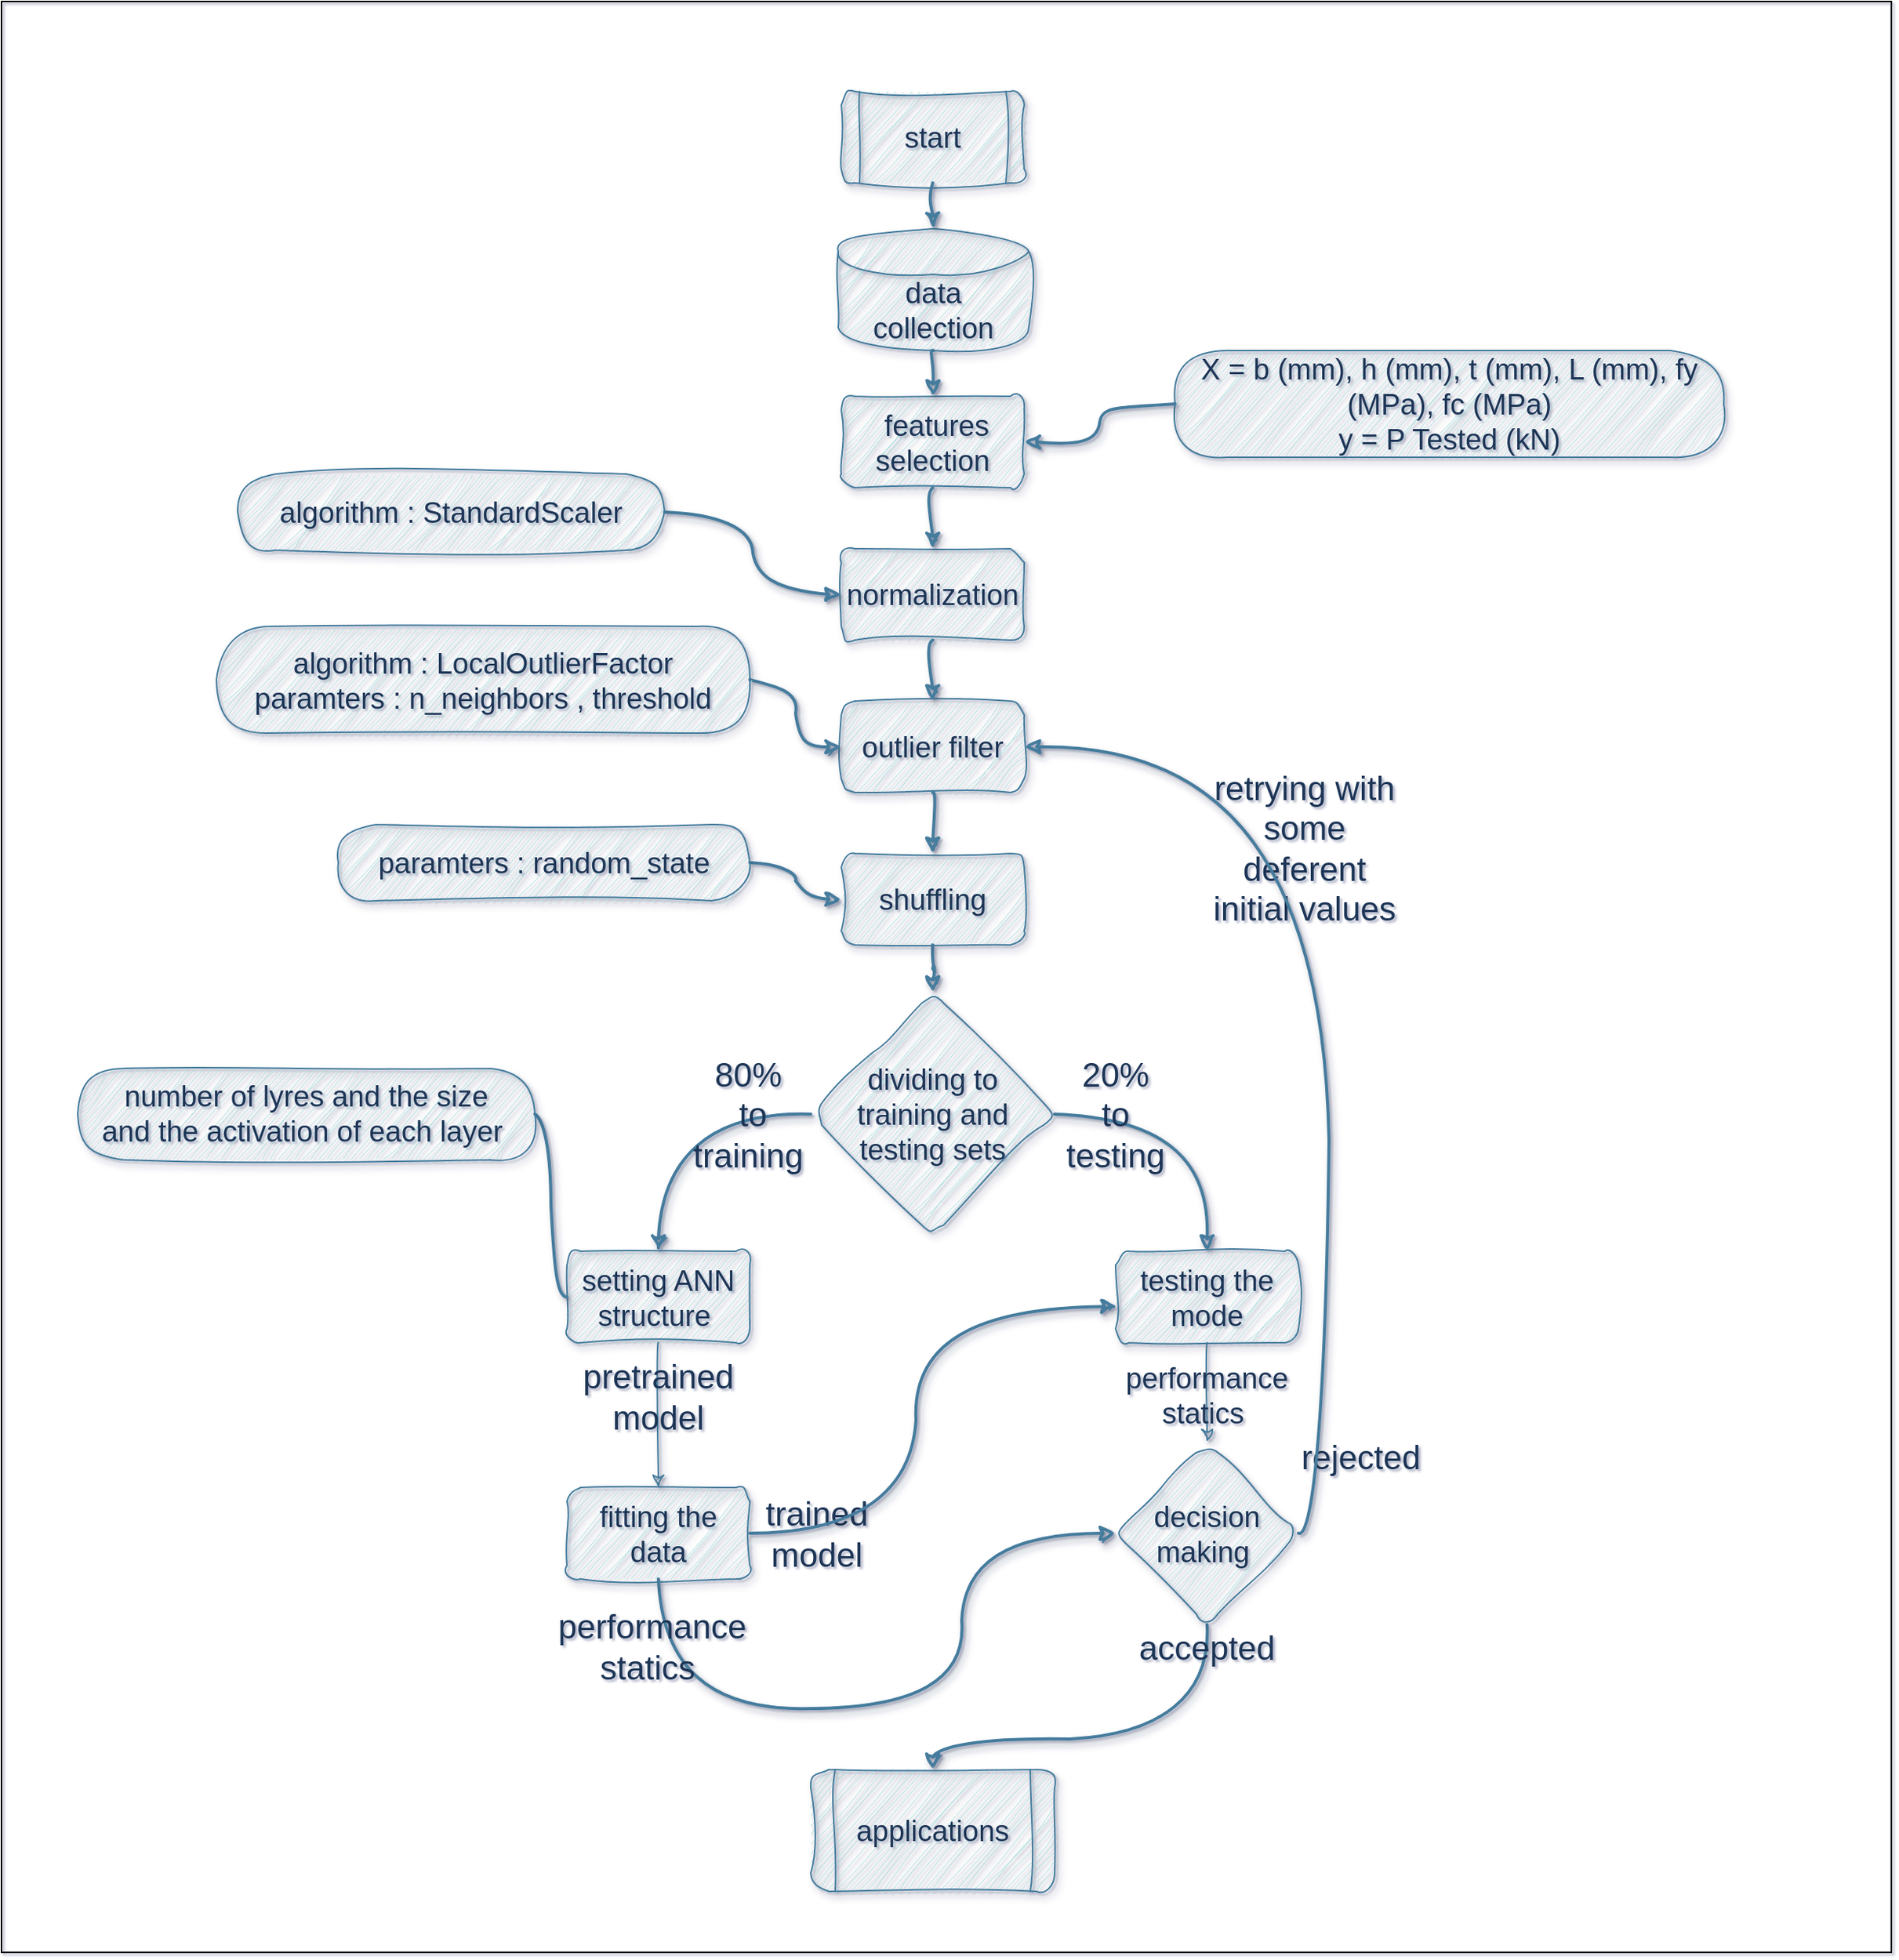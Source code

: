 <mxfile>
    <diagram id="C5RBs43oDa-KdzZeNtuy" name="Page-1">
        <mxGraphModel dx="1315" dy="939" grid="1" gridSize="10" guides="1" tooltips="1" connect="1" arrows="1" fold="1" page="1" pageScale="1" pageWidth="827" pageHeight="1169" background="#FFFFFF" math="0" shadow="1">
            <root>
                <object label="" id="WIyWlLk6GJQsqaUBKTNV-0">
                    <mxCell/>
                </object>
                <mxCell id="WIyWlLk6GJQsqaUBKTNV-1" parent="WIyWlLk6GJQsqaUBKTNV-0"/>
                <mxCell id="43" value="" style="rounded=0;whiteSpace=wrap;html=1;fillColor=none;" vertex="1" parent="WIyWlLk6GJQsqaUBKTNV-1">
                    <mxGeometry y="40" width="1240" height="1280" as="geometry"/>
                </mxCell>
                <mxCell id="g3-n2oAxiO13UJBlfTeH-4" value="outlier filter" style="rounded=1;strokeWidth=1;fontFamily=Helvetica;spacing=8;spacingTop=2;snapToPoint=1;fixDash=0;editable=1;movable=1;resizable=1;rotatable=1;deletable=1;locked=0;connectable=1;backgroundOutline=0;comic=0;shadow=1;fontSize=19;fontColor=#1D3557;labelBackgroundColor=none;labelBorderColor=none;fillColor=#A8DADC;strokeColor=#457B9D;metaEdit=0;align=center;sketch=1;curveFitting=1;jiggle=2;disableMultiStroke=1;disableMultiStrokeFill=1;whiteSpace=wrap;html=1;sketchStyle=rough;enumerate=0;" parent="WIyWlLk6GJQsqaUBKTNV-1" vertex="1">
                    <mxGeometry x="551" y="499" width="120" height="60" as="geometry"/>
                </mxCell>
                <mxCell id="26" value=" features selection" style="rounded=1;strokeWidth=1;fontFamily=Helvetica;spacing=8;spacingTop=2;snapToPoint=1;fixDash=0;editable=1;movable=1;resizable=1;rotatable=1;deletable=1;locked=0;connectable=1;backgroundOutline=0;comic=0;shadow=1;fontSize=19;fontColor=#1D3557;labelBackgroundColor=none;labelBorderColor=none;fillColor=#A8DADC;strokeColor=#457B9D;metaEdit=0;align=center;sketch=1;curveFitting=1;jiggle=2;disableMultiStroke=1;disableMultiStrokeFill=1;whiteSpace=wrap;html=1;sketchStyle=rough;enumerate=0;" vertex="1" parent="WIyWlLk6GJQsqaUBKTNV-1">
                    <mxGeometry x="551" y="299" width="120" height="60" as="geometry"/>
                </mxCell>
                <mxCell id="27" value="data collection" style="shape=cylinder3;boundedLbl=1;backgroundOutline=0;size=15;strokeWidth=1;fontFamily=Helvetica;spacing=8;spacingTop=2;snapToPoint=1;fixDash=0;editable=1;movable=1;resizable=1;rotatable=1;deletable=1;locked=0;connectable=1;comic=0;shadow=1;fontSize=19;fontColor=#1D3557;labelBackgroundColor=none;labelBorderColor=none;fillColor=#A8DADC;strokeColor=#457B9D;rounded=1;metaEdit=0;align=center;sketch=1;curveFitting=1;jiggle=2;disableMultiStroke=1;disableMultiStrokeFill=1;whiteSpace=wrap;html=1;sketchStyle=rough;enumerate=0;" vertex="1" parent="WIyWlLk6GJQsqaUBKTNV-1">
                    <mxGeometry x="549" y="189" width="125" height="80" as="geometry"/>
                </mxCell>
                <mxCell id="29" value="start" style="shape=process;backgroundOutline=0;strokeWidth=1;fontFamily=Helvetica;spacing=8;spacingTop=2;snapToPoint=1;fixDash=0;editable=1;movable=1;resizable=1;rotatable=1;deletable=1;locked=0;connectable=1;comic=0;shadow=1;fontSize=19;fontColor=#1D3557;labelBackgroundColor=none;labelBorderColor=none;fillColor=#A8DADC;strokeColor=#457B9D;rounded=1;metaEdit=0;align=center;sketch=1;curveFitting=1;jiggle=2;disableMultiStroke=1;disableMultiStrokeFill=1;whiteSpace=wrap;html=1;sketchStyle=rough;enumerate=0;" vertex="1" parent="WIyWlLk6GJQsqaUBKTNV-1">
                    <mxGeometry x="551" y="99" width="120" height="60" as="geometry"/>
                </mxCell>
                <mxCell id="32" value="X = b (mm), h (mm), t (mm), L (mm), fy (MPa), fc (MPa)&lt;br&gt;y = P Tested (kN)" style="whiteSpace=wrap;rounded=1;arcSize=50;align=center;verticalAlign=middle;strokeWidth=1;autosize=1;spacing=8;treeFolding=1;treeMoving=1;newEdgeStyle={&quot;edgeStyle&quot;:&quot;entityRelationEdgeStyle&quot;,&quot;startArrow&quot;:&quot;none&quot;,&quot;endArrow&quot;:&quot;none&quot;,&quot;segment&quot;:10,&quot;curved&quot;:1,&quot;sourcePerimeterSpacing&quot;:0,&quot;targetPerimeterSpacing&quot;:0};fontFamily=Helvetica;spacingTop=2;snapToPoint=1;fixDash=0;editable=1;movable=1;resizable=1;rotatable=1;deletable=1;locked=0;connectable=1;backgroundOutline=0;comic=0;shadow=1;fontSize=19;fontColor=#1D3557;labelBackgroundColor=none;labelBorderColor=none;fillColor=#A8DADC;strokeColor=#457B9D;metaEdit=0;sketch=1;curveFitting=1;jiggle=2;disableMultiStroke=1;disableMultiStrokeFill=1;html=1;sketchStyle=rough;enumerate=0;" vertex="1" parent="WIyWlLk6GJQsqaUBKTNV-1">
                    <mxGeometry x="770" y="269" width="360" height="70" as="geometry"/>
                </mxCell>
                <mxCell id="33" value="normalization" style="rounded=1;strokeWidth=1;fontFamily=Helvetica;spacing=8;spacingTop=2;snapToPoint=1;fixDash=0;editable=1;movable=1;resizable=1;rotatable=1;deletable=1;locked=0;connectable=1;backgroundOutline=0;comic=0;shadow=1;fontSize=19;fontColor=#1D3557;labelBackgroundColor=none;labelBorderColor=none;fillColor=#A8DADC;strokeColor=#457B9D;metaEdit=0;align=center;sketch=1;curveFitting=1;jiggle=2;disableMultiStroke=1;disableMultiStrokeFill=1;whiteSpace=wrap;html=1;sketchStyle=rough;enumerate=0;" vertex="1" parent="WIyWlLk6GJQsqaUBKTNV-1">
                    <mxGeometry x="551" y="399" width="120" height="60" as="geometry"/>
                </mxCell>
                <mxCell id="g3-n2oAxiO13UJBlfTeH-14" value="" style="edgeStyle=orthogonalEdgeStyle;rounded=1;orthogonalLoop=1;jettySize=auto;strokeWidth=2;fontFamily=Helvetica;spacing=8;spacingTop=2;snapToPoint=1;fixDash=0;editable=1;movable=1;resizable=1;rotatable=1;deletable=1;locked=0;connectable=1;backgroundOutline=0;comic=0;shadow=1;fontSize=19;fontColor=#1D3557;labelBackgroundColor=none;labelBorderColor=none;strokeColor=#457B9D;curved=1;metaEdit=0;align=center;sketch=1;curveFitting=1;jiggle=2;disableMultiStroke=1;disableMultiStrokeFill=1;html=1;sketchStyle=rough;enumerate=0;" parent="WIyWlLk6GJQsqaUBKTNV-1" source="g3-n2oAxiO13UJBlfTeH-5" target="g3-n2oAxiO13UJBlfTeH-10" edge="1">
                    <mxGeometry relative="1" as="geometry"/>
                </mxCell>
                <mxCell id="g3-n2oAxiO13UJBlfTeH-5" value="shuffling" style="rounded=1;strokeWidth=1;fontFamily=Helvetica;spacing=8;spacingTop=2;snapToPoint=1;fixDash=0;editable=1;movable=1;resizable=1;rotatable=1;deletable=1;locked=0;connectable=1;backgroundOutline=0;comic=0;shadow=1;fontSize=19;fontColor=#1D3557;labelBackgroundColor=none;labelBorderColor=none;fillColor=#A8DADC;strokeColor=#457B9D;metaEdit=0;align=center;sketch=1;curveFitting=1;jiggle=2;disableMultiStroke=1;disableMultiStrokeFill=1;whiteSpace=wrap;html=1;sketchStyle=rough;enumerate=0;" parent="WIyWlLk6GJQsqaUBKTNV-1" vertex="1">
                    <mxGeometry x="551" y="599" width="120" height="60" as="geometry"/>
                </mxCell>
                <mxCell id="g3-n2oAxiO13UJBlfTeH-8" value="" style="endArrow=classic;rounded=1;entryX=0.5;entryY=0;entryDx=0;entryDy=0;exitX=0.5;exitY=1;exitDx=0;exitDy=0;strokeWidth=2;fontFamily=Helvetica;spacing=8;spacingTop=2;snapToPoint=1;fixDash=0;editable=1;movable=1;resizable=1;rotatable=1;deletable=1;locked=0;connectable=1;backgroundOutline=0;comic=0;shadow=1;fontSize=19;fontColor=#1D3557;labelBackgroundColor=none;labelBorderColor=none;strokeColor=#457B9D;curved=1;metaEdit=0;align=center;sketch=1;curveFitting=1;jiggle=2;disableMultiStroke=1;disableMultiStrokeFill=1;html=1;sketchStyle=rough;enumerate=0;" parent="WIyWlLk6GJQsqaUBKTNV-1" source="g3-n2oAxiO13UJBlfTeH-4" target="g3-n2oAxiO13UJBlfTeH-5" edge="1">
                    <mxGeometry width="50" height="50" relative="1" as="geometry">
                        <mxPoint x="620" y="531" as="sourcePoint"/>
                        <mxPoint x="620" y="571" as="targetPoint"/>
                    </mxGeometry>
                </mxCell>
                <mxCell id="g3-n2oAxiO13UJBlfTeH-21" value="" style="edgeStyle=orthogonalEdgeStyle;rounded=1;orthogonalLoop=1;jettySize=auto;entryX=0.5;entryY=0;entryDx=0;entryDy=0;strokeWidth=2;fontFamily=Helvetica;spacing=8;spacingTop=2;snapToPoint=1;fixDash=0;editable=1;movable=1;resizable=1;rotatable=1;deletable=1;locked=0;connectable=1;backgroundOutline=0;comic=0;shadow=1;fontSize=19;fontColor=#1D3557;labelBackgroundColor=none;labelBorderColor=none;strokeColor=#457B9D;curved=1;metaEdit=0;align=center;sketch=1;curveFitting=1;jiggle=2;disableMultiStroke=1;disableMultiStrokeFill=1;html=1;sketchStyle=rough;enumerate=0;" parent="WIyWlLk6GJQsqaUBKTNV-1" source="g3-n2oAxiO13UJBlfTeH-10" target="g3-n2oAxiO13UJBlfTeH-15" edge="1">
                    <mxGeometry relative="1" as="geometry"/>
                </mxCell>
                <mxCell id="g3-n2oAxiO13UJBlfTeH-30" value="" style="edgeStyle=orthogonalEdgeStyle;rounded=1;orthogonalLoop=1;jettySize=auto;entryX=0.5;entryY=0;entryDx=0;entryDy=0;strokeWidth=2;fontFamily=Helvetica;spacing=8;spacingTop=2;snapToPoint=1;fixDash=0;editable=1;movable=1;resizable=1;rotatable=1;deletable=1;locked=0;connectable=1;backgroundOutline=0;comic=0;shadow=1;fontSize=19;fontColor=#1D3557;labelBackgroundColor=none;labelBorderColor=none;strokeColor=#457B9D;curved=1;metaEdit=0;align=center;sketch=1;curveFitting=1;jiggle=2;disableMultiStroke=1;disableMultiStrokeFill=1;html=1;sketchStyle=rough;enumerate=0;" parent="WIyWlLk6GJQsqaUBKTNV-1" source="g3-n2oAxiO13UJBlfTeH-10" target="g3-n2oAxiO13UJBlfTeH-17" edge="1">
                    <mxGeometry relative="1" as="geometry"/>
                </mxCell>
                <mxCell id="g3-n2oAxiO13UJBlfTeH-10" value="dividing to &lt;br&gt;training and testing sets" style="rhombus;strokeWidth=1;fontFamily=Helvetica;spacing=8;spacingTop=2;snapToPoint=1;fixDash=0;editable=1;movable=1;resizable=1;rotatable=1;deletable=1;locked=0;connectable=1;backgroundOutline=0;comic=0;shadow=1;fontSize=19;fontColor=#1D3557;labelBackgroundColor=none;labelBorderColor=none;fillColor=#A8DADC;strokeColor=#457B9D;rounded=1;metaEdit=0;align=center;sketch=1;curveFitting=1;jiggle=2;disableMultiStroke=1;disableMultiStrokeFill=1;whiteSpace=wrap;html=1;sketchStyle=rough;enumerate=0;" parent="WIyWlLk6GJQsqaUBKTNV-1" vertex="1">
                    <mxGeometry x="531" y="690" width="160" height="160" as="geometry"/>
                </mxCell>
                <mxCell id="g3-n2oAxiO13UJBlfTeH-11" value="20% to testing" style="text;align=center;verticalAlign=middle;rounded=1;strokeWidth=1;fontFamily=Helvetica;spacing=8;spacingTop=2;snapToPoint=1;fixDash=0;editable=1;movable=1;resizable=1;rotatable=1;deletable=1;locked=0;connectable=1;backgroundOutline=0;comic=0;shadow=1;fontSize=22;fontColor=#1D3557;labelBackgroundColor=none;labelBorderColor=none;metaEdit=0;sketch=1;curveFitting=1;jiggle=2;disableMultiStroke=1;disableMultiStrokeFill=1;whiteSpace=wrap;html=1;sketchStyle=rough;enumerate=0;" parent="WIyWlLk6GJQsqaUBKTNV-1" vertex="1">
                    <mxGeometry x="701" y="755" width="60" height="30" as="geometry"/>
                </mxCell>
                <mxCell id="g3-n2oAxiO13UJBlfTeH-22" value="" style="edgeStyle=orthogonalEdgeStyle;rounded=1;orthogonalLoop=1;jettySize=auto;entryX=0.5;entryY=0;entryDx=0;entryDy=0;strokeWidth=1;fontFamily=Helvetica;spacing=8;spacingTop=2;snapToPoint=1;fixDash=0;editable=1;movable=1;resizable=1;rotatable=1;deletable=1;locked=0;connectable=1;backgroundOutline=0;comic=0;shadow=1;fontSize=19;fontColor=#1D3557;labelBackgroundColor=none;labelBorderColor=none;strokeColor=#457B9D;curved=1;metaEdit=0;align=center;sketch=1;curveFitting=1;jiggle=2;disableMultiStroke=1;disableMultiStrokeFill=1;html=1;sketchStyle=rough;enumerate=0;" parent="WIyWlLk6GJQsqaUBKTNV-1" source="g3-n2oAxiO13UJBlfTeH-15" target="g3-n2oAxiO13UJBlfTeH-16" edge="1">
                    <mxGeometry relative="1" as="geometry"/>
                </mxCell>
                <mxCell id="g3-n2oAxiO13UJBlfTeH-15" value="setting ANN structure " style="rounded=1;strokeWidth=1;fontFamily=Helvetica;spacing=8;spacingTop=2;snapToPoint=1;fixDash=0;editable=1;movable=1;resizable=1;rotatable=1;deletable=1;locked=0;connectable=1;backgroundOutline=0;comic=0;shadow=1;fontSize=19;fontColor=#1D3557;labelBackgroundColor=none;labelBorderColor=none;fillColor=#A8DADC;strokeColor=#457B9D;metaEdit=0;align=center;sketch=1;curveFitting=1;jiggle=2;disableMultiStroke=1;disableMultiStrokeFill=1;whiteSpace=wrap;html=1;sketchStyle=rough;enumerate=0;" parent="WIyWlLk6GJQsqaUBKTNV-1" vertex="1">
                    <mxGeometry x="371" y="860" width="120" height="60" as="geometry"/>
                </mxCell>
                <mxCell id="K5SKpRPEYrI_HWHOqMPw-5" value="" style="edgeStyle=orthogonalEdgeStyle;rounded=1;orthogonalLoop=1;jettySize=auto;strokeWidth=2;fontSize=19;fontColor=#1D3557;labelBackgroundColor=none;labelBorderColor=none;strokeColor=#457B9D;curved=1;snapToPoint=1;metaEdit=0;align=center;fontFamily=Helvetica;fixDash=0;sketch=1;curveFitting=1;jiggle=2;shadow=1;disableMultiStroke=1;disableMultiStrokeFill=1;html=1;sketchStyle=rough;enumerate=0;" parent="WIyWlLk6GJQsqaUBKTNV-1" source="g3-n2oAxiO13UJBlfTeH-16" target="g3-n2oAxiO13UJBlfTeH-20" edge="1">
                    <mxGeometry relative="1" as="geometry">
                        <Array as="points">
                            <mxPoint x="431" y="1160"/>
                            <mxPoint x="630" y="1160"/>
                            <mxPoint x="630" y="1045"/>
                        </Array>
                    </mxGeometry>
                </mxCell>
                <mxCell id="g3-n2oAxiO13UJBlfTeH-16" value="fitting the data" style="rounded=1;strokeWidth=1;fontFamily=Helvetica;spacing=8;spacingTop=2;snapToPoint=1;fixDash=0;editable=1;movable=1;resizable=1;rotatable=1;deletable=1;locked=0;connectable=1;backgroundOutline=0;comic=0;shadow=1;fontSize=19;fontColor=#1D3557;labelBackgroundColor=none;labelBorderColor=none;fillColor=#A8DADC;strokeColor=#457B9D;metaEdit=0;align=center;sketch=1;curveFitting=1;jiggle=2;disableMultiStroke=1;disableMultiStrokeFill=1;whiteSpace=wrap;html=1;sketchStyle=rough;enumerate=0;" parent="WIyWlLk6GJQsqaUBKTNV-1" vertex="1">
                    <mxGeometry x="371" y="1015" width="120" height="60" as="geometry"/>
                </mxCell>
                <mxCell id="g3-n2oAxiO13UJBlfTeH-31" value="" style="edgeStyle=orthogonalEdgeStyle;rounded=1;orthogonalLoop=1;jettySize=auto;strokeWidth=1;fontFamily=Helvetica;spacing=8;spacingTop=2;snapToPoint=1;fixDash=0;editable=1;movable=1;resizable=1;rotatable=1;deletable=1;locked=0;connectable=1;backgroundOutline=0;comic=0;shadow=1;fontSize=19;fontColor=#1D3557;labelBackgroundColor=none;labelBorderColor=none;strokeColor=#457B9D;curved=1;metaEdit=0;align=center;sketch=1;curveFitting=1;jiggle=2;disableMultiStroke=1;disableMultiStrokeFill=1;html=1;sketchStyle=rough;enumerate=0;" parent="WIyWlLk6GJQsqaUBKTNV-1" source="g3-n2oAxiO13UJBlfTeH-17" target="g3-n2oAxiO13UJBlfTeH-20" edge="1">
                    <mxGeometry relative="1" as="geometry"/>
                </mxCell>
                <mxCell id="g3-n2oAxiO13UJBlfTeH-17" value="testing the mode" style="rounded=1;strokeWidth=1;fontFamily=Helvetica;spacing=8;spacingTop=2;snapToPoint=1;fixDash=0;editable=1;movable=1;resizable=1;rotatable=1;deletable=1;locked=0;connectable=1;backgroundOutline=0;comic=0;shadow=1;fontSize=19;fontColor=#1D3557;labelBackgroundColor=none;labelBorderColor=none;fillColor=#A8DADC;strokeColor=#457B9D;metaEdit=0;align=center;sketch=1;curveFitting=1;jiggle=2;disableMultiStroke=1;disableMultiStrokeFill=1;whiteSpace=wrap;html=1;sketchStyle=rough;enumerate=0;" parent="WIyWlLk6GJQsqaUBKTNV-1" vertex="1">
                    <mxGeometry x="731" y="860" width="120" height="60" as="geometry"/>
                </mxCell>
                <mxCell id="K5SKpRPEYrI_HWHOqMPw-0" value="" style="edgeStyle=orthogonalEdgeStyle;rounded=1;orthogonalLoop=1;jettySize=auto;strokeWidth=2;fontSize=19;fontColor=#1D3557;labelBackgroundColor=none;labelBorderColor=none;strokeColor=#457B9D;curved=1;snapToPoint=1;metaEdit=0;align=center;fontFamily=Helvetica;fixDash=0;sketch=1;curveFitting=1;jiggle=2;shadow=1;disableMultiStroke=1;disableMultiStrokeFill=1;html=1;sketchStyle=rough;enumerate=0;" parent="WIyWlLk6GJQsqaUBKTNV-1" source="g3-n2oAxiO13UJBlfTeH-20" target="g3-n2oAxiO13UJBlfTeH-48" edge="1">
                    <mxGeometry relative="1" as="geometry">
                        <Array as="points">
                            <mxPoint x="791" y="1180"/>
                            <mxPoint x="611" y="1180"/>
                        </Array>
                    </mxGeometry>
                </mxCell>
                <mxCell id="g3-n2oAxiO13UJBlfTeH-20" value="decision making " style="rhombus;strokeWidth=1;fontFamily=Helvetica;spacing=8;spacingTop=2;snapToPoint=1;fixDash=0;editable=1;movable=1;resizable=1;rotatable=1;deletable=1;locked=0;connectable=1;backgroundOutline=0;comic=0;shadow=1;fontSize=19;fontColor=#1D3557;labelBackgroundColor=none;labelBorderColor=none;fillColor=#A8DADC;strokeColor=#457B9D;rounded=1;metaEdit=0;align=center;sketch=1;curveFitting=1;jiggle=2;disableMultiStroke=1;disableMultiStrokeFill=1;whiteSpace=wrap;html=1;sketchStyle=rough;enumerate=0;" parent="WIyWlLk6GJQsqaUBKTNV-1" vertex="1">
                    <mxGeometry x="731" y="985" width="120" height="120" as="geometry"/>
                </mxCell>
                <mxCell id="g3-n2oAxiO13UJBlfTeH-25" value="trained&lt;br&gt;model" style="text;align=center;verticalAlign=middle;rounded=1;strokeWidth=1;fontFamily=Helvetica;spacing=8;spacingTop=2;snapToPoint=1;fixDash=0;editable=1;movable=1;resizable=1;rotatable=1;deletable=1;locked=0;connectable=1;backgroundOutline=0;comic=0;shadow=1;fontSize=22;fontColor=#1D3557;labelBackgroundColor=none;labelBorderColor=none;metaEdit=0;sketch=1;curveFitting=1;jiggle=2;disableMultiStroke=1;disableMultiStrokeFill=1;whiteSpace=wrap;html=1;sketchStyle=rough;enumerate=0;" parent="WIyWlLk6GJQsqaUBKTNV-1" vertex="1">
                    <mxGeometry x="500" y="1030" width="70" height="30" as="geometry"/>
                </mxCell>
                <mxCell id="g3-n2oAxiO13UJBlfTeH-34" value="pretrained model" style="text;align=center;verticalAlign=middle;rounded=1;strokeWidth=1;fontFamily=Helvetica;spacing=8;spacingTop=2;snapToPoint=1;fixDash=0;editable=1;movable=1;resizable=1;rotatable=1;deletable=1;locked=0;connectable=1;backgroundOutline=0;comic=0;shadow=1;fontSize=22;fontColor=#1D3557;labelBackgroundColor=none;labelBorderColor=none;metaEdit=0;sketch=1;curveFitting=1;jiggle=2;disableMultiStroke=1;disableMultiStrokeFill=1;whiteSpace=wrap;html=1;sketchStyle=rough;enumerate=0;" parent="WIyWlLk6GJQsqaUBKTNV-1" vertex="1">
                    <mxGeometry x="381" y="940" width="100" height="30" as="geometry"/>
                </mxCell>
                <mxCell id="g3-n2oAxiO13UJBlfTeH-38" value="rejected" style="text;align=center;verticalAlign=middle;rounded=1;strokeWidth=1;fontFamily=Helvetica;spacing=8;spacingTop=2;snapToPoint=1;fixDash=0;editable=1;movable=1;resizable=1;rotatable=1;deletable=1;locked=0;connectable=1;backgroundOutline=0;comic=0;shadow=1;fontSize=22;fontColor=#1D3557;labelBackgroundColor=none;labelBorderColor=none;metaEdit=0;sketch=1;curveFitting=1;jiggle=2;disableMultiStroke=1;disableMultiStrokeFill=1;whiteSpace=wrap;html=1;sketchStyle=rough;enumerate=0;" parent="WIyWlLk6GJQsqaUBKTNV-1" vertex="1">
                    <mxGeometry x="862" y="980" width="60" height="30" as="geometry"/>
                </mxCell>
                <mxCell id="g3-n2oAxiO13UJBlfTeH-43" value="retrying with some deferent initial values" style="text;align=center;verticalAlign=middle;rounded=1;strokeWidth=1;fontFamily=Helvetica;spacing=8;spacingTop=2;snapToPoint=1;fixDash=0;editable=1;movable=1;resizable=1;rotatable=1;deletable=1;locked=0;connectable=1;backgroundOutline=0;comic=0;shadow=1;fontSize=22;fontColor=#1D3557;labelBackgroundColor=none;labelBorderColor=none;metaEdit=0;sketch=1;curveFitting=1;jiggle=2;disableMultiStroke=1;disableMultiStrokeFill=1;whiteSpace=wrap;html=1;sketchStyle=rough;enumerate=0;" parent="WIyWlLk6GJQsqaUBKTNV-1" vertex="1">
                    <mxGeometry x="780" y="580" width="150" height="30" as="geometry"/>
                </mxCell>
                <mxCell id="g3-n2oAxiO13UJBlfTeH-48" value="applications" style="shape=process;backgroundOutline=0;strokeWidth=1;fontFamily=Helvetica;spacing=8;spacingTop=2;snapToPoint=1;fixDash=0;editable=1;movable=1;resizable=1;rotatable=1;deletable=1;locked=0;connectable=1;comic=0;shadow=1;fontSize=19;fontColor=#1D3557;labelBackgroundColor=none;labelBorderColor=none;fillColor=#A8DADC;strokeColor=#457B9D;rounded=1;metaEdit=0;align=center;sketch=1;curveFitting=1;jiggle=2;disableMultiStroke=1;disableMultiStrokeFill=1;whiteSpace=wrap;html=1;sketchStyle=rough;enumerate=0;" parent="WIyWlLk6GJQsqaUBKTNV-1" vertex="1">
                    <mxGeometry x="531" y="1200" width="160" height="80" as="geometry"/>
                </mxCell>
                <mxCell id="g3-n2oAxiO13UJBlfTeH-50" value="accepted" style="text;align=center;verticalAlign=middle;rounded=1;strokeWidth=1;fontFamily=Helvetica;spacing=8;spacingTop=2;snapToPoint=1;fixDash=0;editable=1;movable=1;resizable=1;rotatable=1;deletable=1;locked=0;connectable=1;backgroundOutline=0;comic=0;shadow=1;fontSize=22;fontColor=#1D3557;labelBackgroundColor=none;labelBorderColor=none;metaEdit=0;sketch=1;curveFitting=1;jiggle=2;disableMultiStroke=1;disableMultiStrokeFill=1;whiteSpace=wrap;html=1;sketchStyle=rough;enumerate=0;" parent="WIyWlLk6GJQsqaUBKTNV-1" vertex="1">
                    <mxGeometry x="761" y="1105" width="60" height="30" as="geometry"/>
                </mxCell>
                <mxCell id="39" value="" style="edgeStyle=orthogonalEdgeStyle;rounded=1;orthogonalLoop=1;jettySize=auto;entryX=0;entryY=0.5;entryDx=0;entryDy=0;strokeWidth=2;fontFamily=Helvetica;spacing=8;spacingTop=2;snapToPoint=1;fixDash=0;editable=1;movable=1;resizable=1;rotatable=1;deletable=1;locked=0;connectable=1;backgroundOutline=0;comic=0;shadow=1;fontSize=19;fontColor=#1D3557;labelBackgroundColor=none;labelBorderColor=none;strokeColor=#457B9D;curved=1;metaEdit=0;align=center;sketch=1;curveFitting=1;jiggle=2;disableMultiStroke=1;disableMultiStrokeFill=1;html=1;sketchStyle=rough;enumerate=0;" edge="1" parent="WIyWlLk6GJQsqaUBKTNV-1" source="g3-n2oAxiO13UJBlfTeH-53" target="g3-n2oAxiO13UJBlfTeH-4">
                    <mxGeometry relative="1" as="geometry"/>
                </mxCell>
                <mxCell id="g3-n2oAxiO13UJBlfTeH-53" value="&#9;algorithm :&amp;nbsp;LocalOutlierFactor&lt;br&gt;&#9;paramters :&amp;nbsp;n_neighbors ,&amp;nbsp;threshold" style="whiteSpace=wrap;rounded=1;arcSize=50;align=center;verticalAlign=middle;strokeWidth=1;autosize=1;spacing=8;treeFolding=1;treeMoving=1;newEdgeStyle={&quot;edgeStyle&quot;:&quot;entityRelationEdgeStyle&quot;,&quot;startArrow&quot;:&quot;none&quot;,&quot;endArrow&quot;:&quot;none&quot;,&quot;segment&quot;:10,&quot;curved&quot;:1,&quot;sourcePerimeterSpacing&quot;:0,&quot;targetPerimeterSpacing&quot;:0};fontFamily=Helvetica;spacingTop=2;snapToPoint=1;fixDash=0;editable=1;movable=1;resizable=1;rotatable=1;deletable=1;locked=0;connectable=1;backgroundOutline=0;comic=0;shadow=1;fontSize=19;fontColor=#1D3557;labelBackgroundColor=none;labelBorderColor=none;fillColor=#A8DADC;strokeColor=#457B9D;metaEdit=0;sketch=1;curveFitting=1;jiggle=2;disableMultiStroke=1;disableMultiStrokeFill=1;html=1;sketchStyle=rough;enumerate=0;" parent="WIyWlLk6GJQsqaUBKTNV-1" vertex="1">
                    <mxGeometry x="141" y="450" width="350" height="70" as="geometry"/>
                </mxCell>
                <mxCell id="g3-n2oAxiO13UJBlfTeH-56" value="" style="edgeStyle=orthogonalEdgeStyle;rounded=1;orthogonalLoop=1;jettySize=auto;entryX=0;entryY=0.5;entryDx=0;entryDy=0;strokeWidth=2;fontFamily=Helvetica;spacing=8;spacingTop=2;snapToPoint=1;fixDash=0;editable=1;movable=1;resizable=1;rotatable=1;deletable=1;locked=0;connectable=1;backgroundOutline=0;comic=0;shadow=1;fontSize=19;fontColor=#1D3557;labelBackgroundColor=none;labelBorderColor=none;strokeColor=#457B9D;curved=1;metaEdit=0;align=center;sketch=1;curveFitting=1;jiggle=2;disableMultiStroke=1;disableMultiStrokeFill=1;html=1;sketchStyle=rough;enumerate=0;" parent="WIyWlLk6GJQsqaUBKTNV-1" source="g3-n2oAxiO13UJBlfTeH-55" target="g3-n2oAxiO13UJBlfTeH-5" edge="1">
                    <mxGeometry relative="1" as="geometry">
                        <mxPoint x="491" y="564" as="sourcePoint"/>
                    </mxGeometry>
                </mxCell>
                <mxCell id="g3-n2oAxiO13UJBlfTeH-55" value="paramters : random_state" style="whiteSpace=wrap;rounded=1;arcSize=50;align=center;verticalAlign=middle;strokeWidth=1;autosize=1;spacing=8;treeFolding=1;treeMoving=1;newEdgeStyle={&quot;edgeStyle&quot;:&quot;entityRelationEdgeStyle&quot;,&quot;startArrow&quot;:&quot;none&quot;,&quot;endArrow&quot;:&quot;none&quot;,&quot;segment&quot;:10,&quot;curved&quot;:1,&quot;sourcePerimeterSpacing&quot;:0,&quot;targetPerimeterSpacing&quot;:0};fontFamily=Helvetica;spacingTop=2;snapToPoint=1;fixDash=0;editable=1;movable=1;resizable=1;rotatable=1;deletable=1;locked=0;connectable=1;backgroundOutline=0;comic=0;shadow=1;fontSize=19;fontColor=#1D3557;labelBackgroundColor=none;labelBorderColor=none;fillColor=#A8DADC;strokeColor=#457B9D;metaEdit=0;sketch=1;curveFitting=1;jiggle=2;disableMultiStroke=1;disableMultiStrokeFill=1;html=1;sketchStyle=rough;enumerate=0;" parent="WIyWlLk6GJQsqaUBKTNV-1" vertex="1">
                    <mxGeometry x="221" y="580" width="270" height="50" as="geometry"/>
                </mxCell>
                <mxCell id="g3-n2oAxiO13UJBlfTeH-63" value="" style="edgeStyle=entityRelationEdgeStyle;rounded=1;orthogonalLoop=1;jettySize=auto;startArrow=none;endArrow=none;segment=10;curved=1;sourcePerimeterSpacing=0;targetPerimeterSpacing=0;entryX=0;entryY=0.5;entryDx=0;entryDy=0;strokeWidth=2;snapToPoint=1;fixDash=0;editable=1;movable=1;resizable=1;rotatable=1;deletable=1;locked=0;connectable=1;backgroundOutline=0;comic=0;shadow=1;fontSize=19;fontColor=#1D3557;labelBackgroundColor=none;labelBorderColor=none;strokeColor=#457B9D;metaEdit=0;align=center;fontFamily=Helvetica;sketch=1;curveFitting=1;jiggle=2;disableMultiStroke=1;disableMultiStrokeFill=1;html=1;sketchStyle=rough;enumerate=0;" parent="WIyWlLk6GJQsqaUBKTNV-1" source="g3-n2oAxiO13UJBlfTeH-59" target="g3-n2oAxiO13UJBlfTeH-15" edge="1">
                    <mxGeometry relative="1" as="geometry"/>
                </mxCell>
                <mxCell id="g3-n2oAxiO13UJBlfTeH-59" value="number of lyres and the size &lt;br&gt;and the activation of each layer&amp;nbsp;" style="whiteSpace=wrap;rounded=1;arcSize=50;align=center;verticalAlign=middle;strokeWidth=1;autosize=1;spacing=4;treeFolding=1;treeMoving=1;newEdgeStyle={&quot;edgeStyle&quot;:&quot;entityRelationEdgeStyle&quot;,&quot;startArrow&quot;:&quot;none&quot;,&quot;endArrow&quot;:&quot;none&quot;,&quot;segment&quot;:10,&quot;curved&quot;:1,&quot;sourcePerimeterSpacing&quot;:0,&quot;targetPerimeterSpacing&quot;:0};snapToPoint=1;fixDash=0;editable=1;movable=1;resizable=1;rotatable=1;deletable=1;locked=0;connectable=1;backgroundOutline=0;comic=0;shadow=1;fontSize=19;fontColor=#1D3557;labelBackgroundColor=none;labelBorderColor=none;fillColor=#A8DADC;strokeColor=#457B9D;metaEdit=0;fontFamily=Helvetica;sketch=1;curveFitting=1;jiggle=2;disableMultiStroke=1;disableMultiStrokeFill=1;html=1;sketchStyle=rough;enumerate=0;" parent="WIyWlLk6GJQsqaUBKTNV-1" vertex="1">
                    <mxGeometry x="50" y="740" width="300" height="60" as="geometry"/>
                </mxCell>
                <mxCell id="g3-n2oAxiO13UJBlfTeH-69" value="" style="edgeStyle=orthogonalEdgeStyle;rounded=1;orthogonalLoop=1;jettySize=auto;entryX=0.008;entryY=0.604;entryDx=0;entryDy=0;entryPerimeter=0;strokeWidth=2;fontSize=19;fontColor=#1D3557;labelBackgroundColor=none;labelBorderColor=none;strokeColor=#457B9D;curved=1;snapToPoint=1;metaEdit=0;align=center;fontFamily=Helvetica;fixDash=0;sketch=1;curveFitting=1;jiggle=2;shadow=1;disableMultiStroke=1;disableMultiStrokeFill=1;html=1;sketchStyle=rough;enumerate=0;" parent="WIyWlLk6GJQsqaUBKTNV-1" source="g3-n2oAxiO13UJBlfTeH-16" target="g3-n2oAxiO13UJBlfTeH-17" edge="1">
                    <mxGeometry relative="1" as="geometry">
                        <Array as="points">
                            <mxPoint x="600" y="1045"/>
                            <mxPoint x="600" y="896"/>
                        </Array>
                    </mxGeometry>
                </mxCell>
                <mxCell id="2" value="performance statics " style="text;strokeColor=none;fillColor=none;align=center;verticalAlign=middle;rounded=1;fontSize=19;fontColor=#1D3557;labelBackgroundColor=none;labelBorderColor=none;snapToPoint=1;metaEdit=0;fontFamily=Helvetica;fixDash=0;strokeWidth=1;sketch=1;curveFitting=1;jiggle=2;shadow=1;disableMultiStroke=1;disableMultiStrokeFill=1;whiteSpace=wrap;html=1;sketchStyle=rough;enumerate=0;" parent="WIyWlLk6GJQsqaUBKTNV-1" vertex="1">
                    <mxGeometry x="711" y="940" width="160" height="30" as="geometry"/>
                </mxCell>
                <mxCell id="3" value="performance statics " style="text;strokeColor=none;fillColor=none;align=center;verticalAlign=middle;rounded=1;fontSize=22;fontColor=#1D3557;labelBackgroundColor=none;labelBorderColor=none;snapToPoint=1;metaEdit=0;fontFamily=Helvetica;fixDash=0;strokeWidth=1;sketch=1;curveFitting=1;jiggle=2;shadow=1;disableMultiStroke=1;disableMultiStrokeFill=1;whiteSpace=wrap;html=1;sketchStyle=rough;enumerate=0;" parent="WIyWlLk6GJQsqaUBKTNV-1" vertex="1">
                    <mxGeometry x="347" y="1105" width="160" height="30" as="geometry"/>
                </mxCell>
                <mxCell id="12" value="80%&lt;br&gt;&amp;nbsp;to training" style="text;align=center;verticalAlign=middle;rounded=1;strokeWidth=1;fontFamily=Helvetica;spacing=8;spacingTop=2;snapToPoint=1;fixDash=0;editable=1;movable=1;resizable=1;rotatable=1;deletable=1;locked=0;connectable=1;backgroundOutline=0;comic=0;shadow=1;fontSize=22;fontColor=#1D3557;labelBackgroundColor=none;labelBorderColor=none;metaEdit=0;sketch=1;curveFitting=1;jiggle=2;disableMultiStroke=1;disableMultiStrokeFill=1;whiteSpace=wrap;html=1;sketchStyle=rough;enumerate=0;" parent="WIyWlLk6GJQsqaUBKTNV-1" vertex="1">
                    <mxGeometry x="460" y="755" width="60" height="30" as="geometry"/>
                </mxCell>
                <mxCell id="40" value="" style="edgeStyle=orthogonalEdgeStyle;rounded=1;orthogonalLoop=1;jettySize=auto;entryX=0.5;entryY=0;entryDx=0;entryDy=0;strokeWidth=2;fontFamily=Helvetica;spacing=8;spacingTop=2;snapToPoint=1;fixDash=0;editable=1;movable=1;resizable=1;rotatable=1;deletable=1;locked=0;connectable=1;backgroundOutline=0;comic=0;shadow=1;fontSize=19;fontColor=#1D3557;labelBackgroundColor=none;labelBorderColor=none;strokeColor=#457B9D;curved=1;metaEdit=0;align=center;sketch=1;curveFitting=1;jiggle=2;disableMultiStroke=1;disableMultiStrokeFill=1;html=1;sketchStyle=rough;enumerate=0;" edge="1" parent="WIyWlLk6GJQsqaUBKTNV-1" source="26" target="33">
                    <mxGeometry relative="1" as="geometry"/>
                </mxCell>
                <mxCell id="28" value="" style="endArrow=classic;rounded=1;entryX=0.5;entryY=0;entryDx=0;entryDy=0;strokeWidth=2;fontFamily=Helvetica;spacing=8;spacingTop=2;snapToPoint=1;fixDash=0;editable=1;movable=1;resizable=1;rotatable=1;deletable=1;locked=0;connectable=1;backgroundOutline=0;comic=0;shadow=1;fontSize=19;fontColor=#1D3557;labelBackgroundColor=none;labelBorderColor=none;strokeColor=#457B9D;curved=1;metaEdit=0;align=center;sketch=1;curveFitting=1;jiggle=2;disableMultiStroke=1;disableMultiStrokeFill=1;html=1;sketchStyle=rough;enumerate=0;" edge="1" source="27" target="26" parent="WIyWlLk6GJQsqaUBKTNV-1">
                    <mxGeometry width="50" height="50" relative="1" as="geometry">
                        <mxPoint x="424" y="399" as="sourcePoint"/>
                        <mxPoint x="474" y="349" as="targetPoint"/>
                    </mxGeometry>
                </mxCell>
                <mxCell id="30" value="" style="edgeStyle=orthogonalEdgeStyle;rounded=1;orthogonalLoop=1;jettySize=auto;entryX=0.5;entryY=0;entryDx=0;entryDy=0;entryPerimeter=0;strokeWidth=2;fontFamily=Helvetica;spacing=8;spacingTop=2;snapToPoint=1;fixDash=0;editable=1;movable=1;resizable=1;rotatable=1;deletable=1;locked=0;connectable=1;backgroundOutline=0;comic=0;shadow=1;fontSize=19;fontColor=#1D3557;labelBackgroundColor=none;labelBorderColor=none;strokeColor=#457B9D;curved=1;metaEdit=0;align=center;sketch=1;curveFitting=1;jiggle=2;disableMultiStroke=1;disableMultiStrokeFill=1;html=1;sketchStyle=rough;enumerate=0;" edge="1" source="29" target="27" parent="WIyWlLk6GJQsqaUBKTNV-1">
                    <mxGeometry relative="1" as="geometry"/>
                </mxCell>
                <mxCell id="37" value="" style="edgeStyle=orthogonalEdgeStyle;rounded=1;orthogonalLoop=1;jettySize=auto;entryX=1;entryY=0.5;entryDx=0;entryDy=0;strokeWidth=2;fontFamily=Helvetica;spacing=8;spacingTop=2;snapToPoint=1;fixDash=0;editable=1;movable=1;resizable=1;rotatable=1;deletable=1;locked=0;connectable=1;backgroundOutline=0;comic=0;shadow=1;fontSize=19;fontColor=#1D3557;labelBackgroundColor=none;labelBorderColor=none;strokeColor=#457B9D;curved=1;metaEdit=0;align=center;sketch=1;curveFitting=1;jiggle=2;disableMultiStroke=1;disableMultiStrokeFill=1;html=1;sketchStyle=rough;enumerate=0;" edge="1" parent="WIyWlLk6GJQsqaUBKTNV-1" source="32" target="26">
                    <mxGeometry relative="1" as="geometry"/>
                </mxCell>
                <mxCell id="36" value="" style="edgeStyle=orthogonalEdgeStyle;rounded=1;orthogonalLoop=1;jettySize=auto;entryX=0.5;entryY=0;entryDx=0;entryDy=0;strokeWidth=2;fontFamily=Helvetica;spacing=8;spacingTop=2;snapToPoint=1;fixDash=0;editable=1;movable=1;resizable=1;rotatable=1;deletable=1;locked=0;connectable=1;backgroundOutline=0;comic=0;shadow=1;fontSize=19;fontColor=#1D3557;labelBackgroundColor=none;labelBorderColor=none;strokeColor=#457B9D;curved=1;metaEdit=0;align=center;sketch=1;curveFitting=1;jiggle=2;disableMultiStroke=1;disableMultiStrokeFill=1;html=1;sketchStyle=rough;enumerate=0;" edge="1" parent="WIyWlLk6GJQsqaUBKTNV-1" source="33" target="g3-n2oAxiO13UJBlfTeH-4">
                    <mxGeometry relative="1" as="geometry"/>
                </mxCell>
                <mxCell id="35" value="" style="edgeStyle=orthogonalEdgeStyle;rounded=1;orthogonalLoop=1;jettySize=auto;entryX=0;entryY=0.5;entryDx=0;entryDy=0;strokeWidth=2;fontFamily=Helvetica;spacing=8;spacingTop=2;snapToPoint=1;fixDash=0;editable=1;movable=1;resizable=1;rotatable=1;deletable=1;locked=0;connectable=1;backgroundOutline=0;comic=0;shadow=1;fontSize=19;fontColor=#1D3557;labelBackgroundColor=none;labelBorderColor=none;strokeColor=#457B9D;curved=1;metaEdit=0;align=center;sketch=1;curveFitting=1;jiggle=2;disableMultiStroke=1;disableMultiStrokeFill=1;html=1;sketchStyle=rough;enumerate=0;" edge="1" parent="WIyWlLk6GJQsqaUBKTNV-1" source="34" target="33">
                    <mxGeometry relative="1" as="geometry"/>
                </mxCell>
                <mxCell id="34" value="&#9;algorithm : StandardScaler" style="whiteSpace=wrap;rounded=1;arcSize=50;align=center;verticalAlign=middle;strokeWidth=1;autosize=1;spacing=8;treeFolding=1;treeMoving=1;newEdgeStyle={&quot;edgeStyle&quot;:&quot;entityRelationEdgeStyle&quot;,&quot;startArrow&quot;:&quot;none&quot;,&quot;endArrow&quot;:&quot;none&quot;,&quot;segment&quot;:10,&quot;curved&quot;:1,&quot;sourcePerimeterSpacing&quot;:0,&quot;targetPerimeterSpacing&quot;:0};fontFamily=Helvetica;spacingTop=2;snapToPoint=1;fixDash=0;editable=1;movable=1;resizable=1;rotatable=1;deletable=1;locked=0;connectable=1;backgroundOutline=0;comic=0;shadow=1;fontSize=19;fontColor=#1D3557;labelBackgroundColor=none;labelBorderColor=none;fillColor=#A8DADC;strokeColor=#457B9D;metaEdit=0;sketch=1;curveFitting=1;jiggle=2;disableMultiStroke=1;disableMultiStrokeFill=1;html=1;sketchStyle=rough;enumerate=0;" vertex="1" parent="WIyWlLk6GJQsqaUBKTNV-1">
                    <mxGeometry x="155" y="350" width="280" height="50" as="geometry"/>
                </mxCell>
                <mxCell id="38" value="" style="edgeStyle=orthogonalEdgeStyle;rounded=1;orthogonalLoop=1;jettySize=auto;strokeWidth=2;fontFamily=Helvetica;spacing=8;spacingTop=2;snapToPoint=1;fixDash=0;editable=1;movable=1;resizable=1;rotatable=1;deletable=1;locked=0;connectable=1;backgroundOutline=0;comic=0;shadow=1;fontSize=19;fontColor=#1D3557;labelBackgroundColor=none;labelBorderColor=none;strokeColor=#457B9D;curved=1;metaEdit=0;align=center;sketch=1;curveFitting=1;jiggle=2;disableMultiStroke=1;disableMultiStrokeFill=1;html=1;sketchStyle=rough;enumerate=0;entryX=1;entryY=0.5;entryDx=0;entryDy=0;exitX=1;exitY=0.5;exitDx=0;exitDy=0;" edge="1" parent="WIyWlLk6GJQsqaUBKTNV-1" source="g3-n2oAxiO13UJBlfTeH-20" target="g3-n2oAxiO13UJBlfTeH-4">
                    <mxGeometry relative="1" as="geometry">
                        <mxPoint x="650" y="490" as="targetPoint"/>
                    </mxGeometry>
                </mxCell>
                <mxCell id="17" value="Untitled Layer" parent="WIyWlLk6GJQsqaUBKTNV-0" visible="0"/>
                <mxCell id="18" value="" style="rounded=1;labelBackgroundColor=none;labelBorderColor=none;fontFamily=Helvetica;fontSize=22;fontColor=#1D3557;noLabel=1;fillColor=none;strokeWidth=3;strokeColor=none;" parent="17" vertex="1">
                    <mxGeometry x="30" y="150" width="1250" height="1230" as="geometry"/>
                </mxCell>
            </root>
        </mxGraphModel>
    </diagram>
</mxfile>